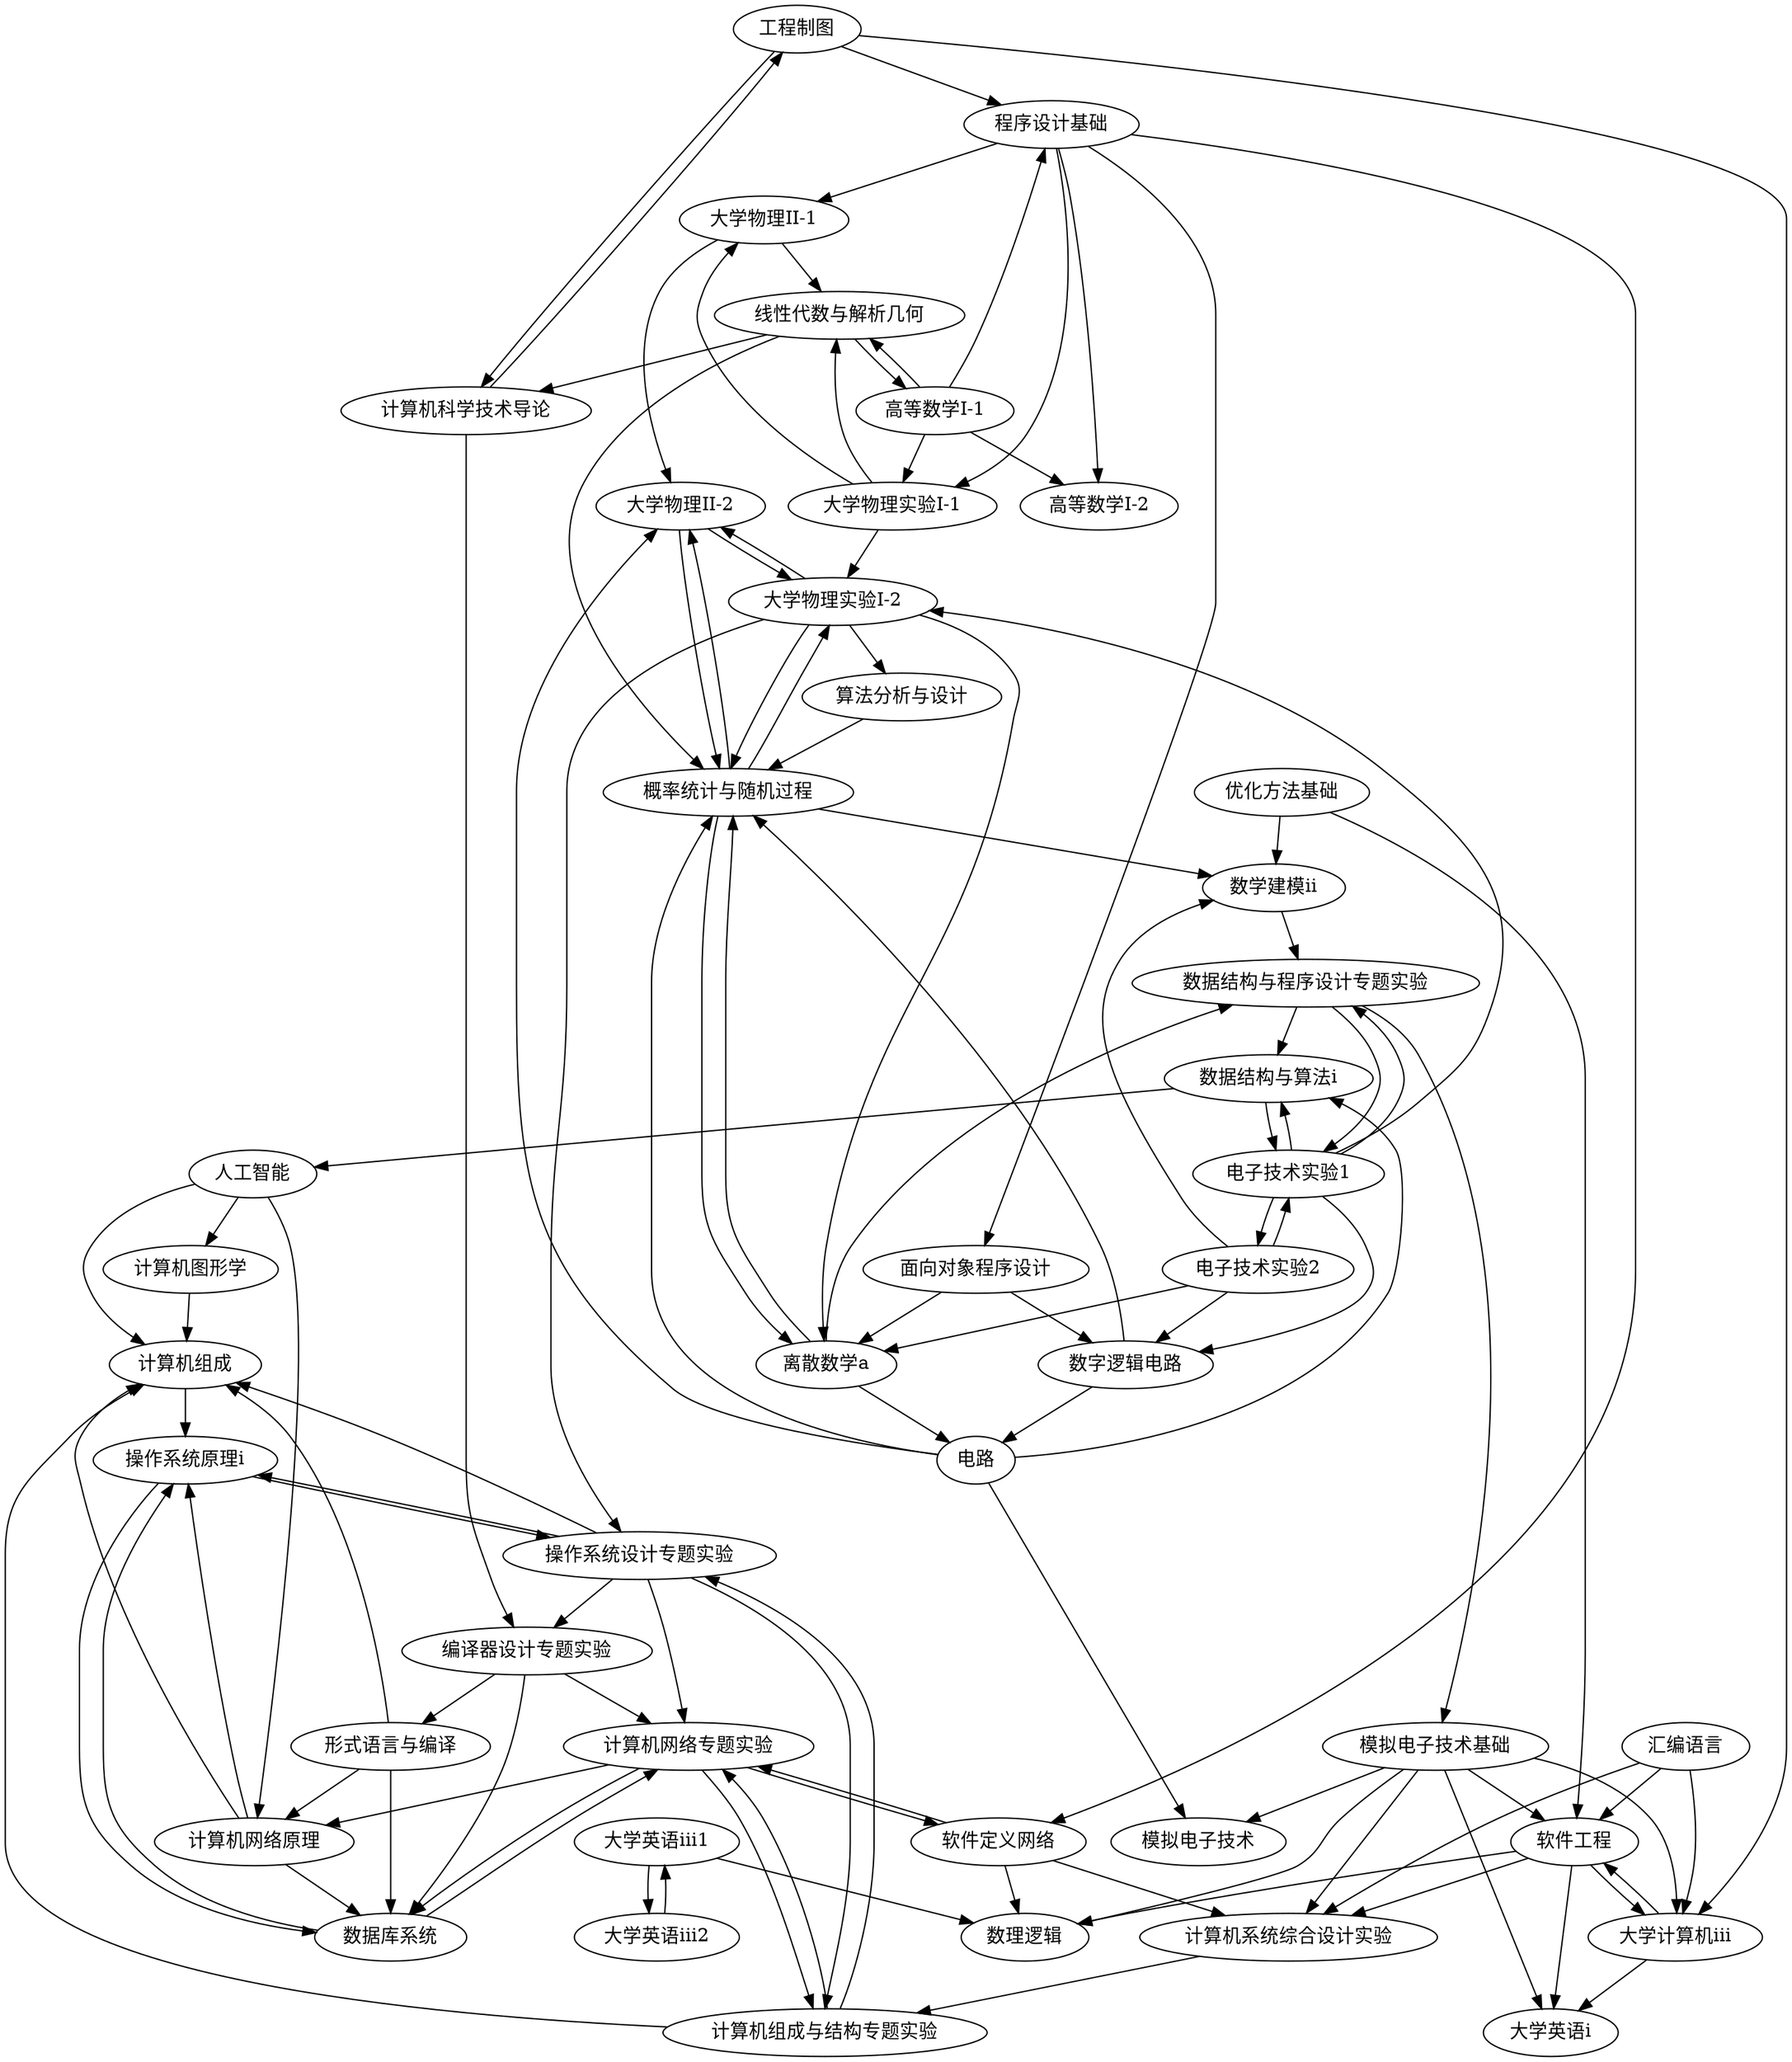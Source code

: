 strict digraph "" {
	人工智能 -> 计算机图形学;
	人工智能 -> 计算机组成;
	人工智能 -> 计算机网络原理;
	优化方法基础 -> 数学建模ii;
	优化方法基础 -> 软件工程;
	"大学物理II-1" -> "大学物理II-2";
	"大学物理II-1" -> 线性代数与解析几何;
	"大学物理II-2" -> "大学物理实验I-2";
	"大学物理II-2" -> 概率统计与随机过程;
	"大学物理实验I-1" -> "大学物理II-1";
	"大学物理实验I-1" -> "大学物理实验I-2";
	"大学物理实验I-1" -> 线性代数与解析几何;
	"大学物理实验I-2" -> "大学物理II-2";
	"大学物理实验I-2" -> 操作系统设计专题实验;
	"大学物理实验I-2" -> 概率统计与随机过程;
	"大学物理实验I-2" -> 离散数学a;
	"大学物理实验I-2" -> 算法分析与设计;
	大学英语iii1 -> 大学英语iii2;
	大学英语iii1 -> 数理逻辑;
	大学英语iii2 -> 大学英语iii1;
	大学计算机iii -> 大学英语i;
	大学计算机iii -> 软件工程;
	工程制图 -> 大学计算机iii;
	工程制图 -> 程序设计基础;
	工程制图 -> 计算机科学技术导论;
	形式语言与编译 -> 数据库系统;
	形式语言与编译 -> 计算机组成;
	形式语言与编译 -> 计算机网络原理;
	操作系统原理i -> 操作系统设计专题实验;
	操作系统原理i -> 数据库系统;
	操作系统设计专题实验 -> 操作系统原理i;
	操作系统设计专题实验 -> 编译器设计专题实验;
	操作系统设计专题实验 -> 计算机组成;
	操作系统设计专题实验 -> 计算机组成与结构专题实验;
	操作系统设计专题实验 -> 计算机网络专题实验;
	数字逻辑电路 -> 概率统计与随机过程;
	数字逻辑电路 -> 电路;
	数学建模ii -> 数据结构与程序设计专题实验;
	数据库系统 -> 操作系统原理i;
	数据库系统 -> 计算机网络专题实验;
	数据结构与程序设计专题实验 -> 数据结构与算法i;
	数据结构与程序设计专题实验 -> 模拟电子技术基础;
	数据结构与程序设计专题实验 -> 电子技术实验1;
	数据结构与算法i -> 人工智能;
	数据结构与算法i -> 电子技术实验1;
	概率统计与随机过程 -> "大学物理II-2";
	概率统计与随机过程 -> "大学物理实验I-2";
	概率统计与随机过程 -> 数学建模ii;
	概率统计与随机过程 -> 离散数学a;
	模拟电子技术基础 -> 大学英语i;
	模拟电子技术基础 -> 大学计算机iii;
	模拟电子技术基础 -> 数理逻辑;
	模拟电子技术基础 -> 模拟电子技术;
	模拟电子技术基础 -> 计算机系统综合设计实验;
	模拟电子技术基础 -> 软件工程;
	汇编语言 -> 大学计算机iii;
	汇编语言 -> 计算机系统综合设计实验;
	汇编语言 -> 软件工程;
	电子技术实验1 -> "大学物理实验I-2";
	电子技术实验1 -> 数字逻辑电路;
	电子技术实验1 -> 数据结构与程序设计专题实验;
	电子技术实验1 -> 数据结构与算法i;
	电子技术实验1 -> 电子技术实验2;
	电子技术实验2 -> 数字逻辑电路;
	电子技术实验2 -> 数学建模ii;
	电子技术实验2 -> 电子技术实验1;
	电子技术实验2 -> 离散数学a;
	电路 -> "大学物理II-2";
	电路 -> 数据结构与算法i;
	电路 -> 概率统计与随机过程;
	电路 -> 模拟电子技术;
	离散数学a -> 数据结构与程序设计专题实验;
	离散数学a -> 概率统计与随机过程;
	离散数学a -> 电路;
	程序设计基础 -> "大学物理II-1";
	程序设计基础 -> "大学物理实验I-1";
	程序设计基础 -> 软件定义网络;
	程序设计基础 -> 面向对象程序设计;
	程序设计基础 -> "高等数学I-2";
	算法分析与设计 -> 概率统计与随机过程;
	线性代数与解析几何 -> 概率统计与随机过程;
	线性代数与解析几何 -> 计算机科学技术导论;
	线性代数与解析几何 -> "高等数学I-1";
	编译器设计专题实验 -> 形式语言与编译;
	编译器设计专题实验 -> 数据库系统;
	编译器设计专题实验 -> 计算机网络专题实验;
	计算机图形学 -> 计算机组成;
	计算机科学技术导论 -> 工程制图;
	计算机科学技术导论 -> 编译器设计专题实验;
	计算机系统综合设计实验 -> 计算机组成与结构专题实验;
	计算机组成 -> 操作系统原理i;
	计算机组成与结构专题实验 -> 操作系统设计专题实验;
	计算机组成与结构专题实验 -> 计算机组成;
	计算机组成与结构专题实验 -> 计算机网络专题实验;
	计算机网络专题实验 -> 数据库系统;
	计算机网络专题实验 -> 计算机组成与结构专题实验;
	计算机网络专题实验 -> 计算机网络原理;
	计算机网络专题实验 -> 软件定义网络;
	计算机网络原理 -> 操作系统原理i;
	计算机网络原理 -> 数据库系统;
	计算机网络原理 -> 计算机组成;
	软件定义网络 -> 数理逻辑;
	软件定义网络 -> 计算机系统综合设计实验;
	软件定义网络 -> 计算机网络专题实验;
	软件工程 -> 大学英语i;
	软件工程 -> 大学计算机iii;
	软件工程 -> 数理逻辑;
	软件工程 -> 计算机系统综合设计实验;
	面向对象程序设计 -> 数字逻辑电路;
	面向对象程序设计 -> 离散数学a;
	"高等数学I-1" -> "大学物理实验I-1";
	"高等数学I-1" -> 程序设计基础;
	"高等数学I-1" -> 线性代数与解析几何;
	"高等数学I-1" -> "高等数学I-2";
}
